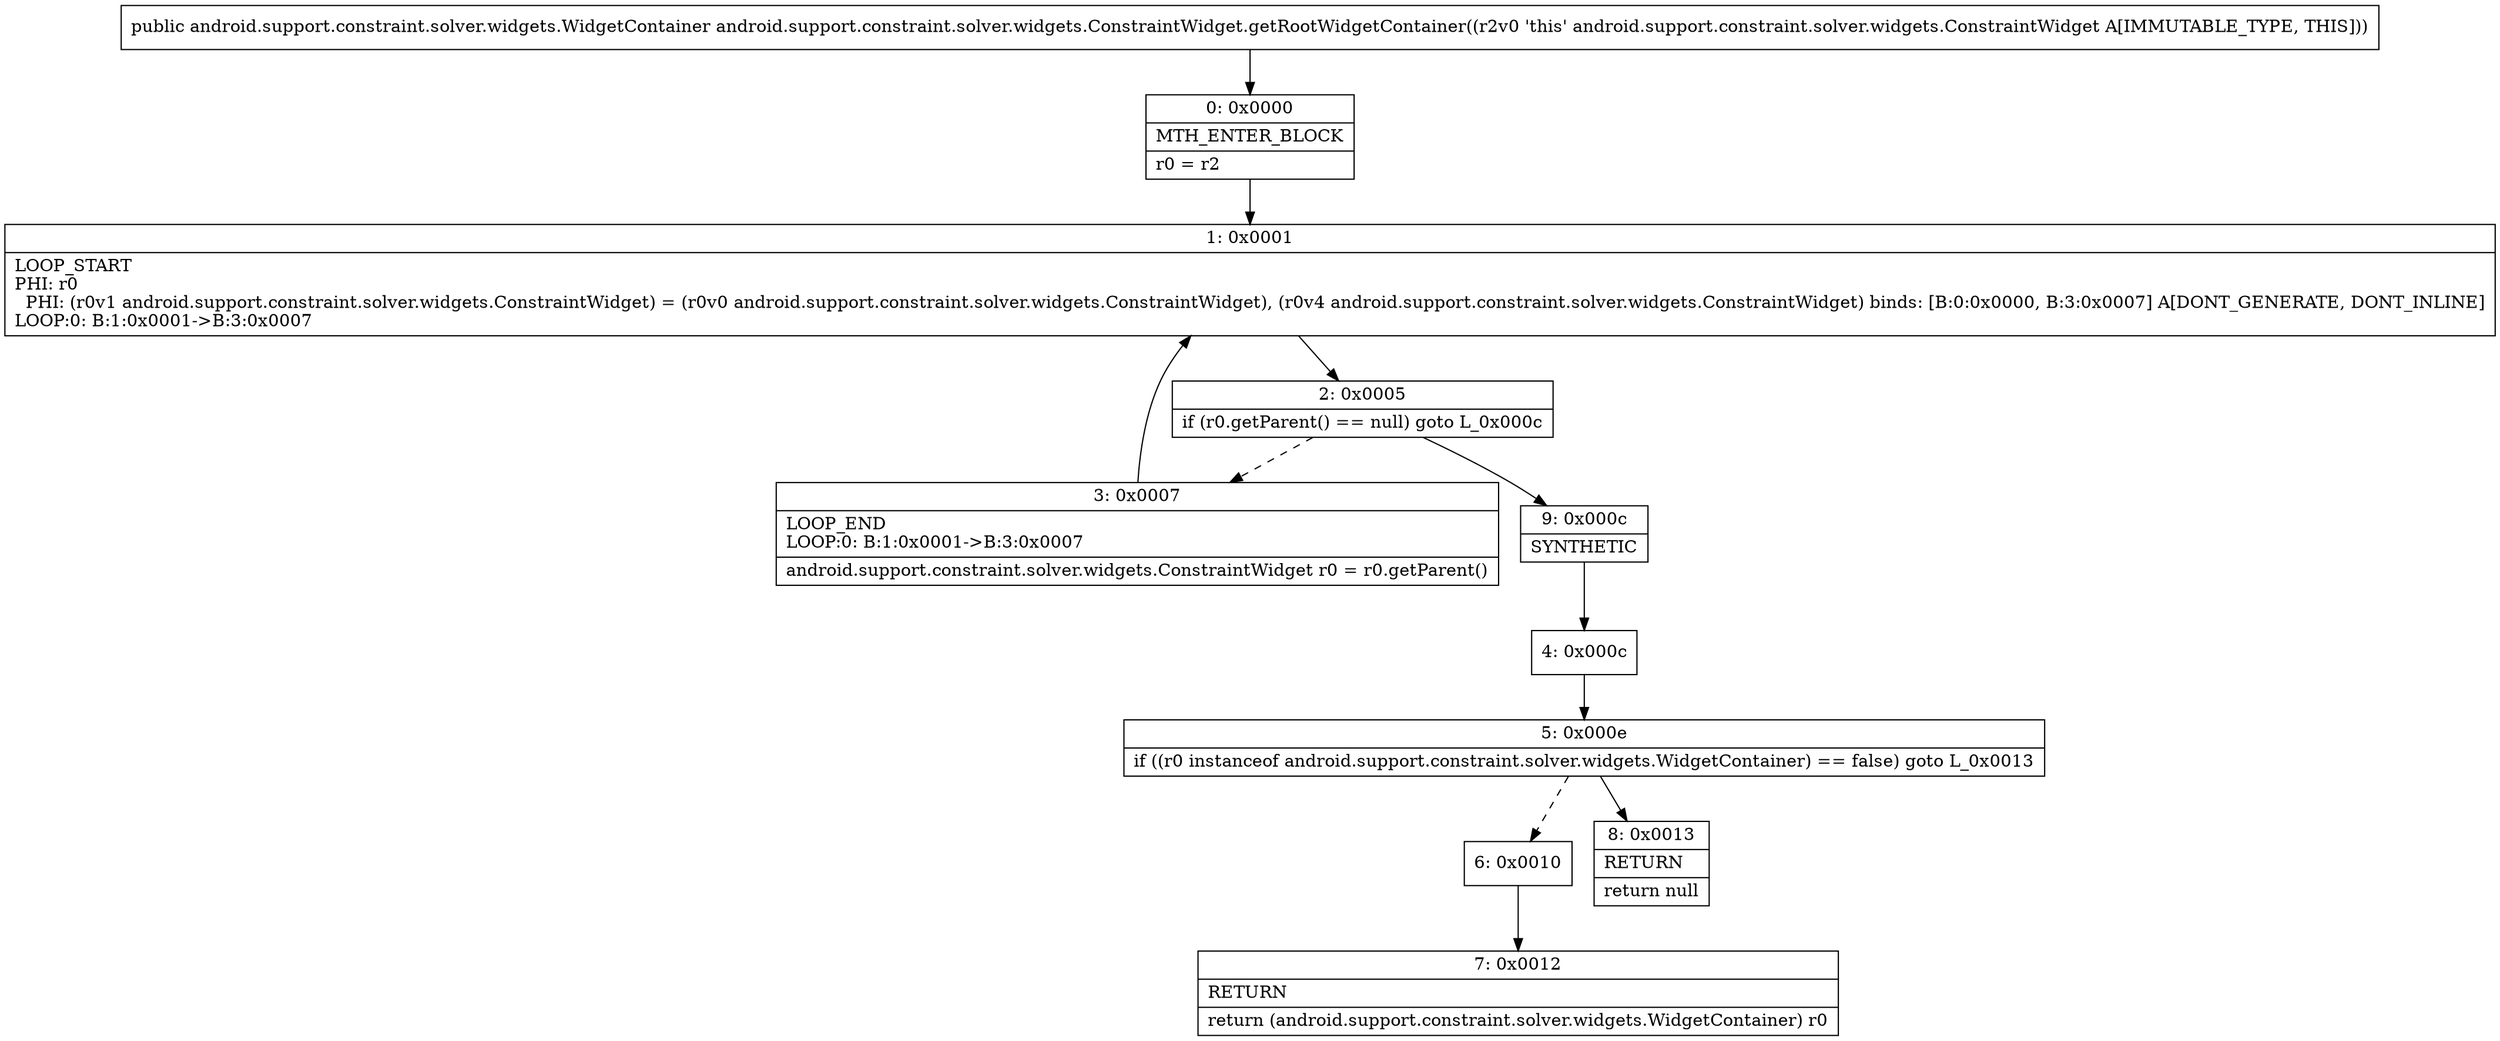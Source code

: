digraph "CFG forandroid.support.constraint.solver.widgets.ConstraintWidget.getRootWidgetContainer()Landroid\/support\/constraint\/solver\/widgets\/WidgetContainer;" {
Node_0 [shape=record,label="{0\:\ 0x0000|MTH_ENTER_BLOCK\l|r0 = r2\l}"];
Node_1 [shape=record,label="{1\:\ 0x0001|LOOP_START\lPHI: r0 \l  PHI: (r0v1 android.support.constraint.solver.widgets.ConstraintWidget) = (r0v0 android.support.constraint.solver.widgets.ConstraintWidget), (r0v4 android.support.constraint.solver.widgets.ConstraintWidget) binds: [B:0:0x0000, B:3:0x0007] A[DONT_GENERATE, DONT_INLINE]\lLOOP:0: B:1:0x0001\-\>B:3:0x0007\l}"];
Node_2 [shape=record,label="{2\:\ 0x0005|if (r0.getParent() == null) goto L_0x000c\l}"];
Node_3 [shape=record,label="{3\:\ 0x0007|LOOP_END\lLOOP:0: B:1:0x0001\-\>B:3:0x0007\l|android.support.constraint.solver.widgets.ConstraintWidget r0 = r0.getParent()\l}"];
Node_4 [shape=record,label="{4\:\ 0x000c}"];
Node_5 [shape=record,label="{5\:\ 0x000e|if ((r0 instanceof android.support.constraint.solver.widgets.WidgetContainer) == false) goto L_0x0013\l}"];
Node_6 [shape=record,label="{6\:\ 0x0010}"];
Node_7 [shape=record,label="{7\:\ 0x0012|RETURN\l|return (android.support.constraint.solver.widgets.WidgetContainer) r0\l}"];
Node_8 [shape=record,label="{8\:\ 0x0013|RETURN\l|return null\l}"];
Node_9 [shape=record,label="{9\:\ 0x000c|SYNTHETIC\l}"];
MethodNode[shape=record,label="{public android.support.constraint.solver.widgets.WidgetContainer android.support.constraint.solver.widgets.ConstraintWidget.getRootWidgetContainer((r2v0 'this' android.support.constraint.solver.widgets.ConstraintWidget A[IMMUTABLE_TYPE, THIS])) }"];
MethodNode -> Node_0;
Node_0 -> Node_1;
Node_1 -> Node_2;
Node_2 -> Node_3[style=dashed];
Node_2 -> Node_9;
Node_3 -> Node_1;
Node_4 -> Node_5;
Node_5 -> Node_6[style=dashed];
Node_5 -> Node_8;
Node_6 -> Node_7;
Node_9 -> Node_4;
}

